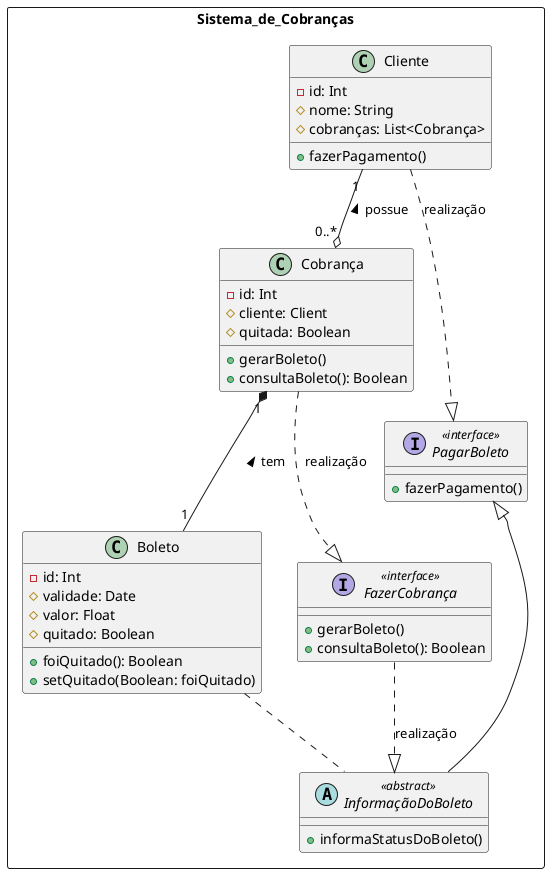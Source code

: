 @startuml sisDeCobrança
  package Sistema_de_Cobranças <<rectangle>> {

    class Cliente {
      - id: Int
      # nome: String
      # cobranças: List<Cobrança>
      + fazerPagamento()
    }

    class Cobrança {
      - id: Int
      # cliente: Client
      # quitada: Boolean
      + gerarBoleto()
      + consultaBoleto(): Boolean
    }

    class Boleto {
      - id: Int
      # validade: Date
      # valor: Float
      # quitado: Boolean
      + foiQuitado(): Boolean
      + setQuitado(Boolean: foiQuitado)
    }

    interface PagarBoleto <<interface>> {
      + fazerPagamento()
    }

    abstract class InformaçãoDoBoleto <<abstract>> {
      + informaStatusDoBoleto()
    }

    interface FazerCobrança <<interface>> {
      + gerarBoleto()
      + consultaBoleto(): Boolean
    }

    Cliente "1" --o "0..*" Cobrança: < possue 
    Cobrança "1" *-- "1" Boleto: < tem
    Boleto .. InformaçãoDoBoleto
    PagarBoleto <|-- InformaçãoDoBoleto
    Cliente ..|> PagarBoleto: realização
    Cobrança ..|> FazerCobrança: realização
    FazerCobrança ..|> InformaçãoDoBoleto: realização
  }
@enduml